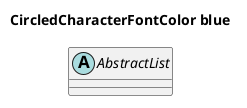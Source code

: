 @startuml

skinparam CircledCharacterFontName Papyrus

title CircledCharacterFontColor blue

abstract class AbstractList

@enduml